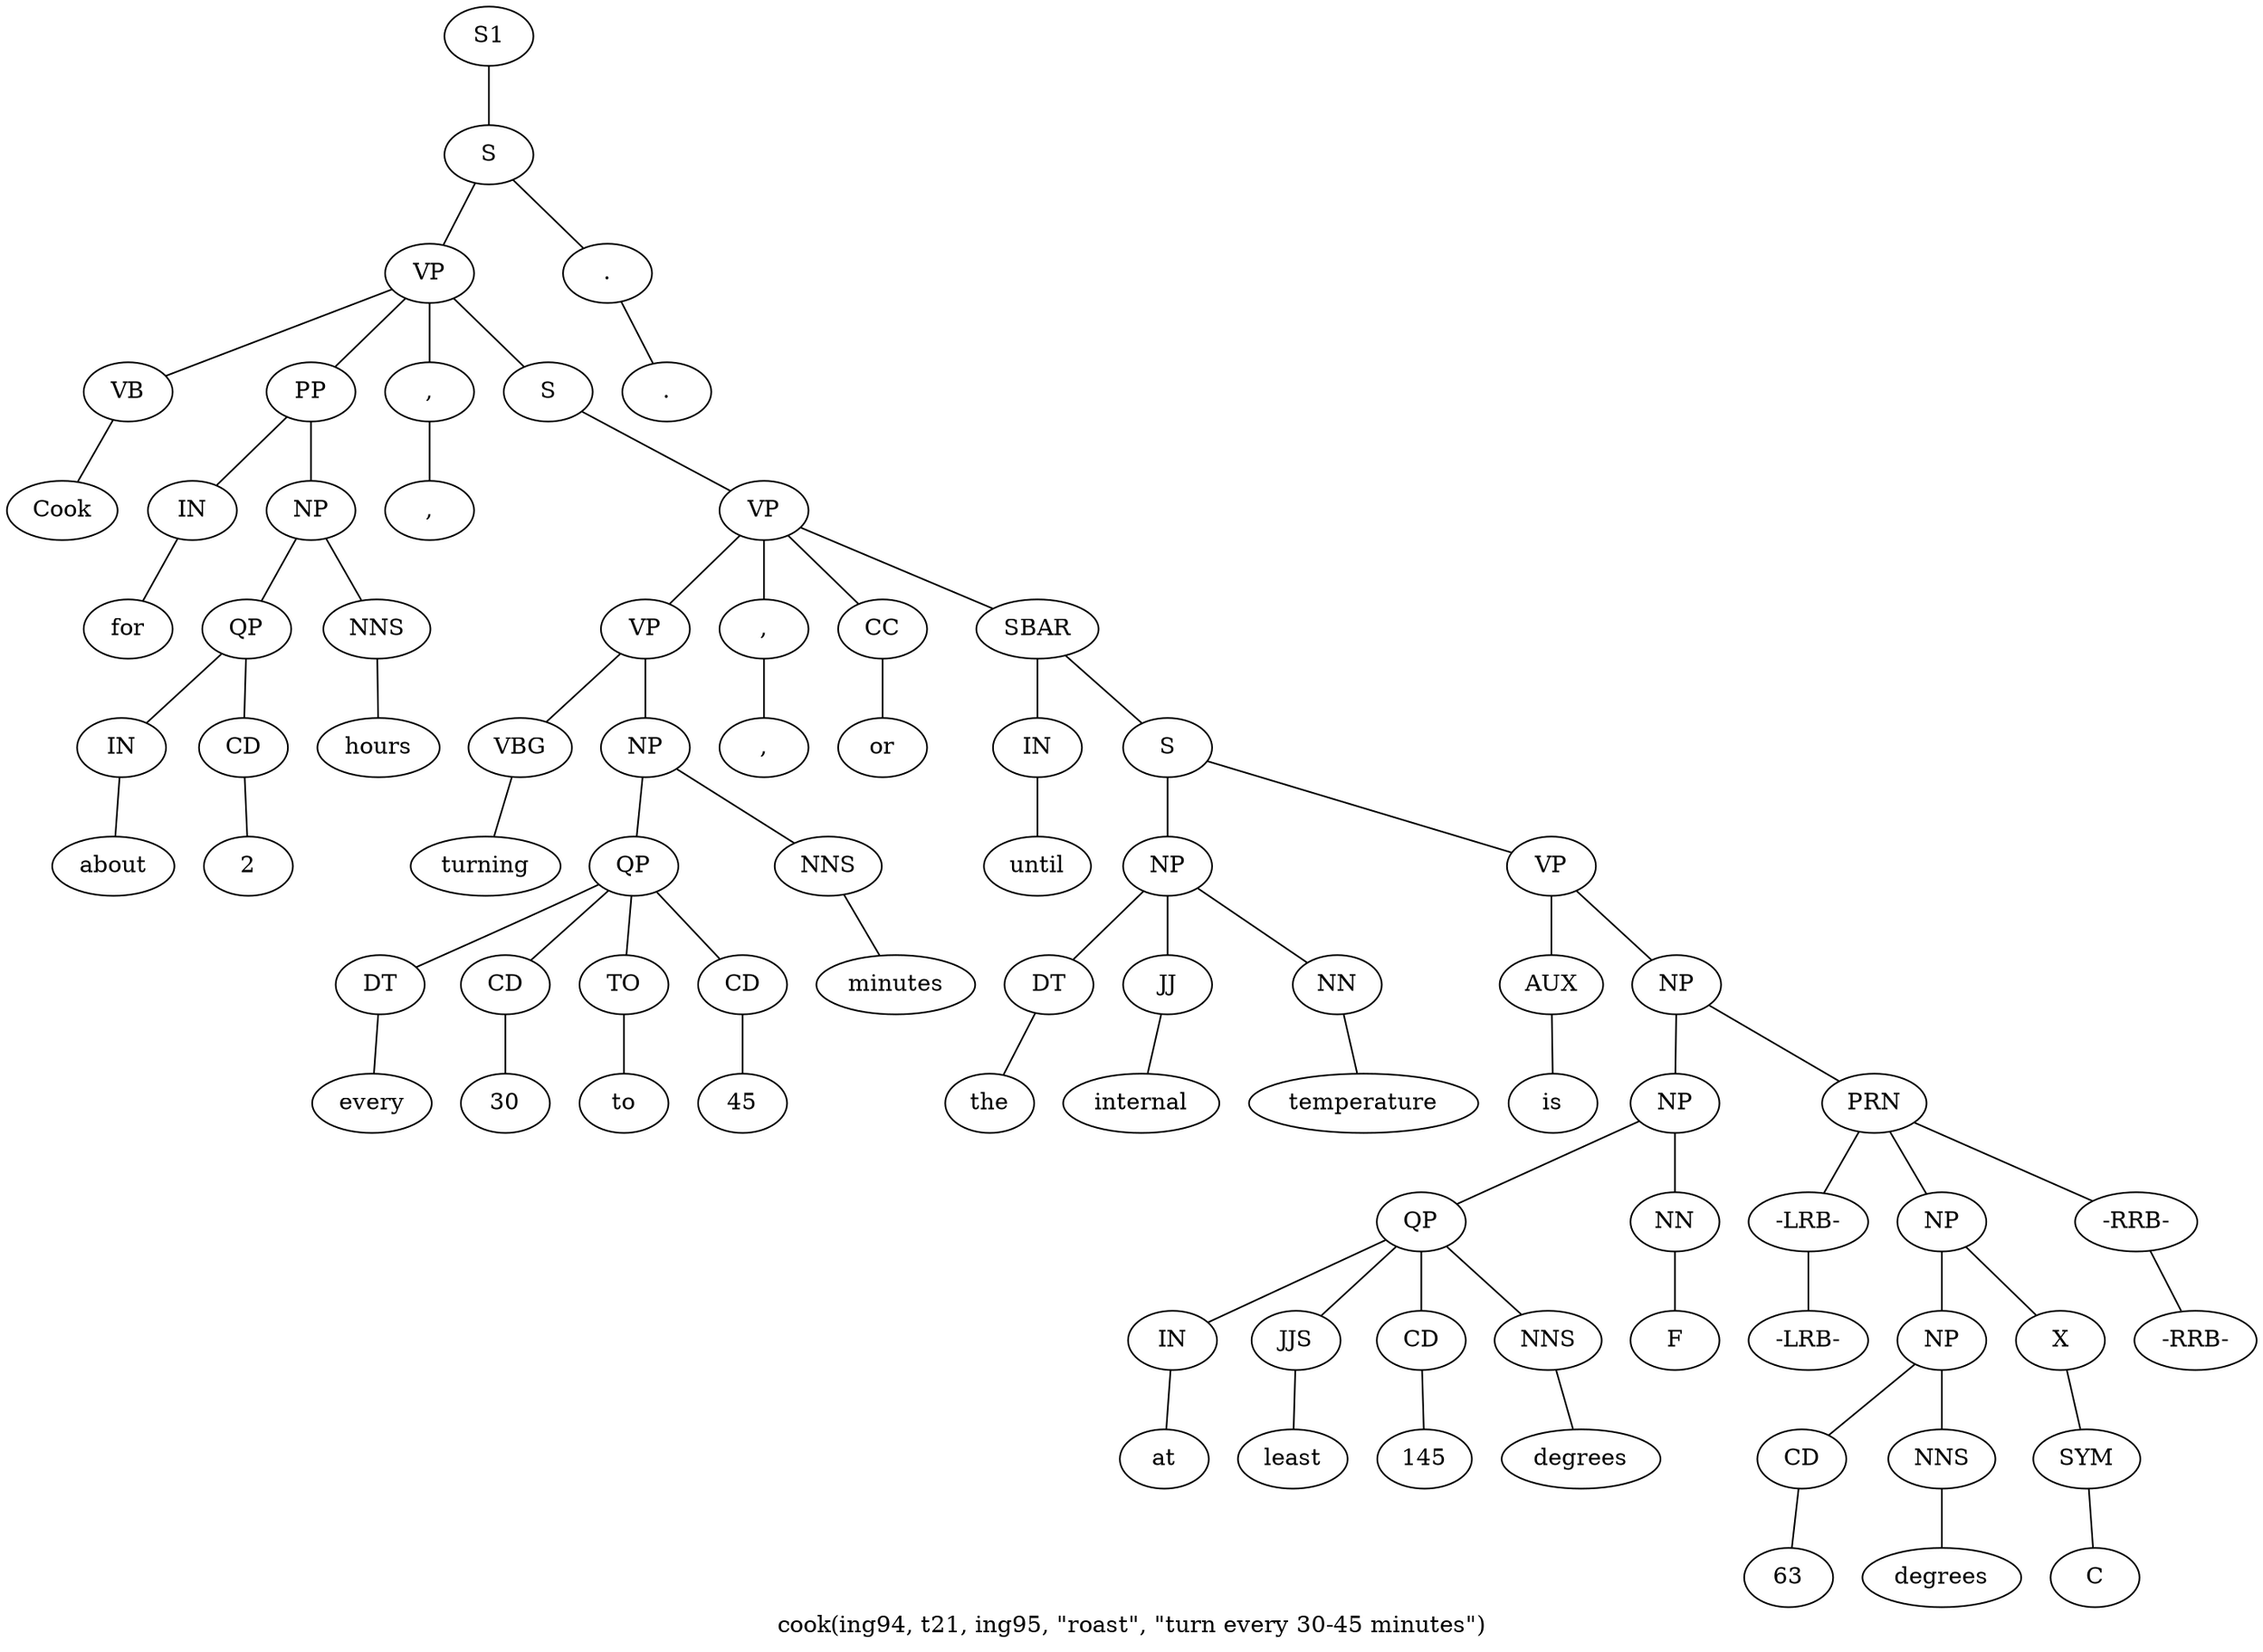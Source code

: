 graph SyntaxGraph {
	label = "cook(ing94, t21, ing95, \"roast\", \"turn every 30-45 minutes\")";
	Node0 [label="S1"];
	Node1 [label="S"];
	Node2 [label="VP"];
	Node3 [label="VB"];
	Node4 [label="Cook"];
	Node5 [label="PP"];
	Node6 [label="IN"];
	Node7 [label="for"];
	Node8 [label="NP"];
	Node9 [label="QP"];
	Node10 [label="IN"];
	Node11 [label="about"];
	Node12 [label="CD"];
	Node13 [label="2"];
	Node14 [label="NNS"];
	Node15 [label="hours"];
	Node16 [label=","];
	Node17 [label=","];
	Node18 [label="S"];
	Node19 [label="VP"];
	Node20 [label="VP"];
	Node21 [label="VBG"];
	Node22 [label="turning"];
	Node23 [label="NP"];
	Node24 [label="QP"];
	Node25 [label="DT"];
	Node26 [label="every"];
	Node27 [label="CD"];
	Node28 [label="30"];
	Node29 [label="TO"];
	Node30 [label="to"];
	Node31 [label="CD"];
	Node32 [label="45"];
	Node33 [label="NNS"];
	Node34 [label="minutes"];
	Node35 [label=","];
	Node36 [label=","];
	Node37 [label="CC"];
	Node38 [label="or"];
	Node39 [label="SBAR"];
	Node40 [label="IN"];
	Node41 [label="until"];
	Node42 [label="S"];
	Node43 [label="NP"];
	Node44 [label="DT"];
	Node45 [label="the"];
	Node46 [label="JJ"];
	Node47 [label="internal"];
	Node48 [label="NN"];
	Node49 [label="temperature"];
	Node50 [label="VP"];
	Node51 [label="AUX"];
	Node52 [label="is"];
	Node53 [label="NP"];
	Node54 [label="NP"];
	Node55 [label="QP"];
	Node56 [label="IN"];
	Node57 [label="at"];
	Node58 [label="JJS"];
	Node59 [label="least"];
	Node60 [label="CD"];
	Node61 [label="145"];
	Node62 [label="NNS"];
	Node63 [label="degrees"];
	Node64 [label="NN"];
	Node65 [label="F"];
	Node66 [label="PRN"];
	Node67 [label="-LRB-"];
	Node68 [label="-LRB-"];
	Node69 [label="NP"];
	Node70 [label="NP"];
	Node71 [label="CD"];
	Node72 [label="63"];
	Node73 [label="NNS"];
	Node74 [label="degrees"];
	Node75 [label="X"];
	Node76 [label="SYM"];
	Node77 [label="C"];
	Node78 [label="-RRB-"];
	Node79 [label="-RRB-"];
	Node80 [label="."];
	Node81 [label="."];

	Node0 -- Node1;
	Node1 -- Node2;
	Node1 -- Node80;
	Node2 -- Node3;
	Node2 -- Node5;
	Node2 -- Node16;
	Node2 -- Node18;
	Node3 -- Node4;
	Node5 -- Node6;
	Node5 -- Node8;
	Node6 -- Node7;
	Node8 -- Node9;
	Node8 -- Node14;
	Node9 -- Node10;
	Node9 -- Node12;
	Node10 -- Node11;
	Node12 -- Node13;
	Node14 -- Node15;
	Node16 -- Node17;
	Node18 -- Node19;
	Node19 -- Node20;
	Node19 -- Node35;
	Node19 -- Node37;
	Node19 -- Node39;
	Node20 -- Node21;
	Node20 -- Node23;
	Node21 -- Node22;
	Node23 -- Node24;
	Node23 -- Node33;
	Node24 -- Node25;
	Node24 -- Node27;
	Node24 -- Node29;
	Node24 -- Node31;
	Node25 -- Node26;
	Node27 -- Node28;
	Node29 -- Node30;
	Node31 -- Node32;
	Node33 -- Node34;
	Node35 -- Node36;
	Node37 -- Node38;
	Node39 -- Node40;
	Node39 -- Node42;
	Node40 -- Node41;
	Node42 -- Node43;
	Node42 -- Node50;
	Node43 -- Node44;
	Node43 -- Node46;
	Node43 -- Node48;
	Node44 -- Node45;
	Node46 -- Node47;
	Node48 -- Node49;
	Node50 -- Node51;
	Node50 -- Node53;
	Node51 -- Node52;
	Node53 -- Node54;
	Node53 -- Node66;
	Node54 -- Node55;
	Node54 -- Node64;
	Node55 -- Node56;
	Node55 -- Node58;
	Node55 -- Node60;
	Node55 -- Node62;
	Node56 -- Node57;
	Node58 -- Node59;
	Node60 -- Node61;
	Node62 -- Node63;
	Node64 -- Node65;
	Node66 -- Node67;
	Node66 -- Node69;
	Node66 -- Node78;
	Node67 -- Node68;
	Node69 -- Node70;
	Node69 -- Node75;
	Node70 -- Node71;
	Node70 -- Node73;
	Node71 -- Node72;
	Node73 -- Node74;
	Node75 -- Node76;
	Node76 -- Node77;
	Node78 -- Node79;
	Node80 -- Node81;
}